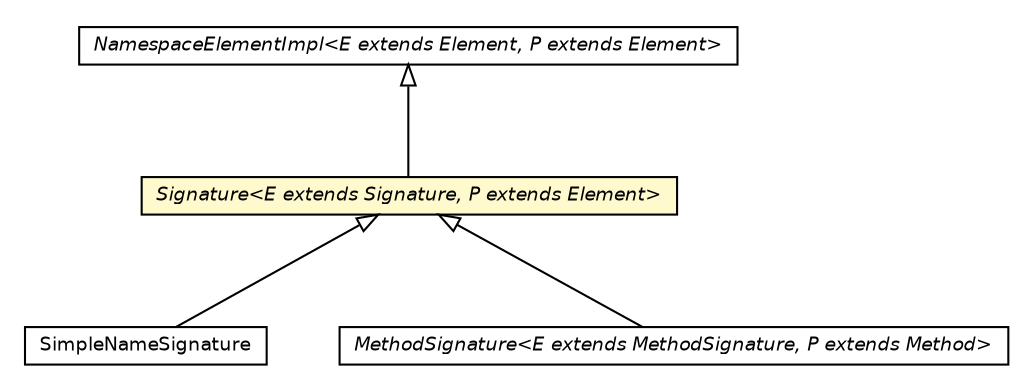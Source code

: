 #!/usr/local/bin/dot
#
# Class diagram 
# Generated by UMLGraph version 5.2 (http://www.umlgraph.org/)
#

digraph G {
	edge [fontname="Helvetica",fontsize=10,labelfontname="Helvetica",labelfontsize=10];
	node [fontname="Helvetica",fontsize=10,shape=plaintext];
	nodesep=0.25;
	ranksep=0.5;
	// chameleon.core.declaration.SimpleNameSignature
	c5689 [label=<<table title="chameleon.core.declaration.SimpleNameSignature" border="0" cellborder="1" cellspacing="0" cellpadding="2" port="p" href="./SimpleNameSignature.html">
		<tr><td><table border="0" cellspacing="0" cellpadding="1">
<tr><td align="center" balign="center"> SimpleNameSignature </td></tr>
		</table></td></tr>
		</table>>, fontname="Helvetica", fontcolor="black", fontsize=9.0];
	// chameleon.core.declaration.Signature<E extends chameleon.core.declaration.Signature, P extends chameleon.core.element.Element>
	c5690 [label=<<table title="chameleon.core.declaration.Signature" border="0" cellborder="1" cellspacing="0" cellpadding="2" port="p" bgcolor="lemonChiffon" href="./Signature.html">
		<tr><td><table border="0" cellspacing="0" cellpadding="1">
<tr><td align="center" balign="center"><font face="Helvetica-Oblique"> Signature&lt;E extends Signature, P extends Element&gt; </font></td></tr>
		</table></td></tr>
		</table>>, fontname="Helvetica", fontcolor="black", fontsize=9.0];
	// chameleon.core.method.MethodSignature<E extends chameleon.core.method.MethodSignature, P extends chameleon.core.method.Method>
	c5735 [label=<<table title="chameleon.core.method.MethodSignature" border="0" cellborder="1" cellspacing="0" cellpadding="2" port="p" href="../method/MethodSignature.html">
		<tr><td><table border="0" cellspacing="0" cellpadding="1">
<tr><td align="center" balign="center"><font face="Helvetica-Oblique"> MethodSignature&lt;E extends MethodSignature, P extends Method&gt; </font></td></tr>
		</table></td></tr>
		</table>>, fontname="Helvetica", fontcolor="black", fontsize=9.0];
	// chameleon.core.namespace.NamespaceElementImpl<E extends chameleon.core.element.Element, P extends chameleon.core.element.Element>
	c5757 [label=<<table title="chameleon.core.namespace.NamespaceElementImpl" border="0" cellborder="1" cellspacing="0" cellpadding="2" port="p" href="../namespace/NamespaceElementImpl.html">
		<tr><td><table border="0" cellspacing="0" cellpadding="1">
<tr><td align="center" balign="center"><font face="Helvetica-Oblique"> NamespaceElementImpl&lt;E extends Element, P extends Element&gt; </font></td></tr>
		</table></td></tr>
		</table>>, fontname="Helvetica", fontcolor="black", fontsize=9.0];
	//chameleon.core.declaration.SimpleNameSignature extends chameleon.core.declaration.Signature<chameleon.core.declaration.SimpleNameSignature, chameleon.core.element.Element>
	c5690:p -> c5689:p [dir=back,arrowtail=empty];
	//chameleon.core.declaration.Signature<E extends chameleon.core.declaration.Signature, P extends chameleon.core.element.Element> extends chameleon.core.namespace.NamespaceElementImpl<E, P>
	c5757:p -> c5690:p [dir=back,arrowtail=empty];
	//chameleon.core.method.MethodSignature<E extends chameleon.core.method.MethodSignature, P extends chameleon.core.method.Method> extends chameleon.core.declaration.Signature<E, P>
	c5690:p -> c5735:p [dir=back,arrowtail=empty];
}

